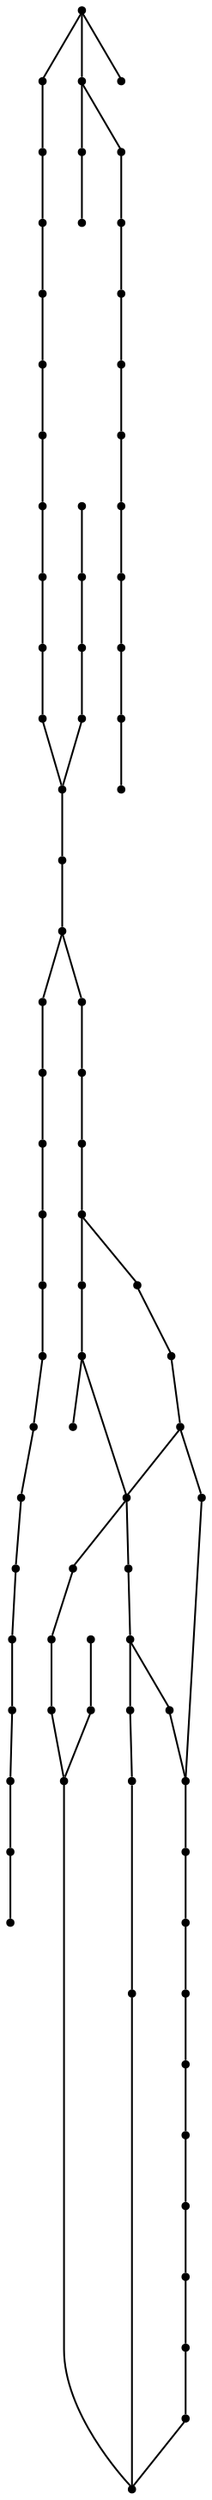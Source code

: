 digraph G {
	graph [bb="-977.37,-487.89,705.58,424.15",
		inputscale=0.0002719999999996503,
		margin=0,
		outputorder=nodesfirst,
		truecolor=true
	];
	node [label="\N"];
	280899394	 [color=black,
		comment="50.7699783,15.0557734!",
		height=0.05,
		label=280899394,
		pos="52.313,422.35",
		shape=point,
		width=0.05];
	1188192969	 [color=black,
		comment="50.7695568,15.0553832!",
		height=0.05,
		label=1188192969,
		pos="-50.975,310.78",
		shape=point,
		width=0.05];
	280899394 -> 1188192969	 [color=black,
		dir=none,
		pos="50.853,420.78 39.181,408.17 -38.801,323.93 -49.709,312.15"];
	280899400	 [color=black,
		comment="50.7694330,15.0552685!",
		height=0.05,
		label=280899400,
		pos="-81.337,278.01",
		shape=point,
		width=0.05];
	1188192969 -> 280899400	 [color=black,
		dir=none,
		pos="-52.28,309.37 -57.274,303.98 -75.144,284.69 -80.071,279.37"];
	280899392	 [color=black,
		comment="50.7676600,15.0551063!",
		height=0.05,
		label=280899392,
		pos="-124.27,-191.32",
		shape=point,
		width=0.05];
	1989876140	 [color=black,
		comment="50.7678781,15.0552589!",
		height=0.05,
		label=1989876140,
		pos="-83.878,-133.58",
		shape=point,
		width=0.05];
	280899392 -> 1989876140	 [color=black,
		dir=none,
		pos="-122.93,-189.39 -116.69,-180.47 -90.588,-143.17 -84.954,-135.12"];
	4718393722	 [color=black,
		comment="50.7677516,15.0549735!",
		height=0.05,
		label=4718393722,
		pos="-159.43,-167.07",
		shape=point,
		width=0.05];
	280899392 -> 4718393722	 [color=black,
		dir=none,
		pos="-125.78,-190.27 -131.46,-186.36 -151.51,-172.53 -157.63,-168.3"];
	1994490297	 [color=black,
		comment="50.7679599,15.0553160!",
		height=0.05,
		label=1994490297,
		pos="-68.764,-111.93",
		shape=point,
		width=0.05];
	1989876140 -> 1994490297	 [color=black,
		dir=none,
		pos="-82.692,-131.88 -79.909,-127.9 -72.973,-117.96 -70.072,-113.8"];
	1994490294	 [color=black,
		comment="50.7681382,15.0553684!",
		height=0.05,
		label=1994490294,
		pos="-54.893,-64.733",
		shape=point,
		width=0.05];
	1994490297 -> 1994490294	 [color=black,
		dir=none,
		pos="-68.168,-109.9 -65.886,-102.14 -57.722,-74.36 -55.471,-66.701"];
	660816084	 [color=black,
		comment="50.7682056,15.0553965!",
		height=0.05,
		label=660816084,
		pos="-47.455,-46.892",
		shape=point,
		width=0.05];
	1994490294 -> 660816084	 [color=black,
		dir=none,
		pos="-54.097,-62.824 -52.658,-59.372 -49.641,-52.136 -48.223,-48.734"];
	660816081	 [color=black,
		comment="50.7683711,15.0544869!",
		height=0.05,
		label=660816081,
		pos="-288.23,-3.083",
		shape=point,
		width=0.05];
	1994490294 -> 660816081	 [color=black,
		dir=none,
		pos="-56.637,-64.272 -76.822,-58.939 -265.8,-9.0093 -286.41,-3.5641"];
	280899403	 [color=black,
		comment="50.7684209,15.0554864!",
		height=0.05,
		label=280899403,
		pos="-23.658,10.099",
		shape=point,
		width=0.05];
	660816084 -> 280899403	 [color=black,
		dir=none,
		pos="-46.663,-44.996 -43.05,-36.343 -28.146,-0.65035 -24.477,8.1376"];
	1989876137	 [color=black,
		comment="50.7684842,15.0555327!",
		height=0.05,
		label=1989876137,
		pos="-11.402,26.855",
		shape=point,
		width=0.05];
	280899403 -> 1989876137	 [color=black,
		dir=none,
		pos="-22.527,11.646 -20.251,14.757 -15.131,21.757 -12.714,25.062"];
	4719094964	 [color=black,
		comment="50.7685549,15.0555903!",
		height=0.05,
		label=4719094964,
		pos="3.8451,45.57",
		shape=point,
		width=0.05];
	1989876137 -> 4719094964	 [color=black,
		dir=none,
		pos="-9.9949,28.582 -7.046,32.202 -0.2575,40.534 2.5714,44.007"];
	4718333375	 [color=black,
		comment="50.7685705,15.0556044!",
		height=0.05,
		label=4718333375,
		pos="7.5775,49.699",
		shape=point,
		width=0.05];
	4719094964 -> 4718333375	 [color=black,
		dir=none,
		pos="5.3632,47.25 5.6215,47.535 5.8891,47.831 6.1451,48.115"];
	4719102209	 [color=black,
		comment="50.7686112,15.0556540!",
		height=0.05,
		label=4719102209,
		pos="20.707,60.473",
		shape=point,
		width=0.05];
	4718333375 -> 4719102209	 [color=black,
		dir=none,
		pos="9.1874,51.02 11.707,53.088 16.556,57.067 19.084,59.141"];
	280899406	 [color=black,
		comment="50.7689427,15.0560584!",
		height=0.05,
		label=280899406,
		pos="127.75,148.22",
		shape=point,
		width=0.05];
	4719102209 -> 280899406	 [color=black,
		dir=none,
		pos="22.22,61.713 34.215,71.546 113.78,136.77 126.14,146.9"];
	1288250164	 [color=black,
		comment="50.7690494,15.0559087!",
		height=0.05,
		label=1288250164,
		pos="88.127,176.47",
		shape=point,
		width=0.05];
	280899406 -> 1288250164	 [color=black,
		dir=none,
		pos="126.05,149.44 119.53,154.08 96.21,170.71 89.78,175.29"];
	472975822	 [color=black,
		comment="50.7692106,15.0576140!",
		height=0.05,
		label=472975822,
		pos="539.53,219.14",
		shape=point,
		width=0.05];
	4718333331	 [color=black,
		comment="50.7691879,15.0575559!",
		height=0.05,
		label=4718333331,
		pos="524.15,213.13",
		shape=point,
		width=0.05];
	472975822 -> 4718333331	 [color=black,
		dir=none,
		pos="537.64,218.4 534.69,217.25 529.01,215.03 526.05,213.87"];
	4687215367	 [color=black,
		comment="50.7693474,15.0577072!",
		height=0.05,
		label=4687215367,
		pos="564.2,255.35",
		shape=point,
		width=0.05];
	472975822 -> 4687215367	 [color=black,
		dir=none,
		pos="540.59,220.69 544.65,226.65 559.17,247.96 563.17,253.84"];
	606914833	 [color=black,
		comment="50.7690765,15.0582345!",
		height=0.05,
		label=606914833,
		pos="703.78,183.64",
		shape=point,
		width=0.05];
	472975822 -> 606914833	 [color=black,
		dir=none,
		pos="541.38,218.74 558.15,215.11 684.1,187.89 701.73,184.08"];
	4718333332	 [color=black,
		comment="50.7691607,15.0575084!",
		height=0.05,
		label=4718333332,
		pos="511.58,205.93",
		shape=point,
		width=0.05];
	4718333331 -> 4718333332	 [color=black,
		dir=none,
		pos="522.19,212 519.76,210.61 515.65,208.26 513.33,206.93"];
	4887586997	 [color=black,
		comment="50.7691494,15.0574971!",
		height=0.05,
		label=4887586997,
		pos="508.59,202.94",
		shape=point,
		width=0.05];
	4718333332 -> 4887586997	 [color=black,
		dir=none,
		pos="510.08,204.43 509.71,204.06 509.33,203.69 509.05,203.4"];
	4718393730	 [color=black,
		comment="50.7691228,15.0574705!",
		height=0.05,
		label=4718393730,
		pos="501.55,195.9",
		shape=point,
		width=0.05];
	4887586997 -> 4718393730	 [color=black,
		dir=none,
		pos="507.23,201.58 506.08,200.43 504.42,198.77 503.2,197.55"];
	503150229	 [color=black,
		comment="50.7689727,15.0573880!",
		height=0.05,
		label=503150229,
		pos="479.71,156.16",
		shape=point,
		width=0.05];
	4718393730 -> 503150229	 [color=black,
		dir=none,
		pos="500.61,194.19 497.01,187.65 484.16,164.27 480.62,157.82"];
	980025959	 [color=black,
		comment="50.7684228,15.0571838!",
		height=0.05,
		label=980025959,
		pos="425.65,10.602",
		shape=point,
		width=0.05];
	503150229 -> 980025959	 [color=black,
		dir=none,
		pos="478.94,154.11 472.83,137.66 432.03,27.76 426.32,12.387"];
	280899464	 [color=black,
		comment="50.7675405,15.0567891!",
		height=0.05,
		label=280899464,
		pos="321.17,-222.95",
		shape=point,
		width=0.05];
	980025959 -> 280899464	 [color=black,
		dir=none,
		pos="424.87,8.8567 415.84,-11.347 331.22,-200.5 321.99,-221.13"];
	519420952	 [color=black,
		comment="50.7672675,15.0564900!",
		height=0.05,
		label=519420952,
		pos="242,-295.21",
		shape=point,
		width=0.05];
	280899464 -> 519420952	 [color=black,
		dir=none,
		pos="319.8,-224.2 310.27,-232.9 254.12,-284.15 243.67,-293.69"];
	1919425261	 [color=black,
		comment="50.7672236,15.0564274!",
		height=0.05,
		label=1919425261,
		pos="225.43,-306.83",
		shape=point,
		width=0.05];
	519420952 -> 1919425261	 [color=black,
		dir=none,
		pos="240.47,-296.28 237.4,-298.44 230.47,-303.3 227.2,-305.59"];
	519420953	 [color=black,
		comment="50.7671096,15.0563038!",
		height=0.05,
		label=519420953,
		pos="192.71,-337.01",
		shape=point,
		width=0.05];
	1919425261 -> 519420953	 [color=black,
		dir=none,
		pos="224.02,-308.13 218.64,-313.09 199.39,-330.85 194.08,-335.75"];
	4232427713	 [color=black,
		comment="50.7670158,15.0561917!",
		height=0.05,
		label=4232427713,
		pos="163.04,-361.84",
		shape=point,
		width=0.05];
	519420953 -> 4232427713	 [color=black,
		dir=none,
		pos="191.12,-338.34 185.92,-342.7 169.5,-356.43 164.5,-360.62"];
	4232425994	 [color=black,
		comment="50.7672369,15.0555174!",
		height=0.05,
		label=4232425994,
		pos="-15.452,-303.31",
		shape=point,
		width=0.05];
	4232427713 -> 4232425994	 [color=black,
		dir=none,
		pos="161.03,-361.18 142.65,-355.15 3.6215,-309.57 -13.685,-303.89"];
	4232427714	 [color=black,
		comment="50.7671994,15.0551022!",
		height=0.05,
		label=4232427714,
		pos="-125.36,-313.24",
		shape=point,
		width=0.05];
	4232425989	 [color=black,
		comment="50.7672228,15.0550446!",
		height=0.05,
		label=4232425989,
		pos="-140.6,-307.04",
		shape=point,
		width=0.05];
	4232427714 -> 4232425989	 [color=black,
		dir=none,
		pos="-127.23,-312.48 -130.15,-311.29 -135.78,-309 -138.72,-307.81"];
	280899410	 [color=black,
		comment="50.7673986,15.0546498!",
		height=0.05,
		label=280899410,
		pos="-245.11,-260.51",
		shape=point,
		width=0.05];
	4232425989 -> 280899410	 [color=black,
		dir=none,
		pos="-142.42,-306.24 -155.1,-300.59 -230.4,-267.06 -243.25,-261.34"];
	2295272694	 [color=black,
		comment="50.7676044,15.0541286!",
		height=0.05,
		label=2295272694,
		pos="-383.08,-206.03",
		shape=point,
		width=0.05];
	280899410 -> 2295272694	 [color=black,
		dir=none,
		pos="-247.06,-259.74 -262.65,-253.58 -366.81,-212.45 -381.38,-206.7"];
	4887587000	 [color=black,
		comment="50.7693720,15.0575959!",
		height=0.05,
		label=4887587000,
		pos="534.74,261.86",
		shape=point,
		width=0.05];
	4687215367 -> 4887587000	 [color=black,
		dir=none,
		pos="562.27,255.78 556.94,256.95 542.1,260.23 536.72,261.42"];
	4718333337	 [color=black,
		comment="50.7695494,15.0578470!",
		height=0.05,
		label=4718333337,
		pos="601.21,308.82",
		shape=point,
		width=0.05];
	4687215367 -> 4718333337	 [color=black,
		dir=none,
		pos="565.43,257.13 571.05,265.25 594.23,298.73 599.93,306.98"];
	2269952441	 [color=black,
		comment="50.7693867,15.0575292!",
		height=0.05,
		label=2269952441,
		pos="517.08,265.75",
		shape=point,
		width=0.05];
	4887587000 -> 2269952441	 [color=black,
		dir=none,
		pos="532.85,262.28 529.43,263.03 522.27,264.61 518.91,265.35"];
	5609977223	 [color=black,
		comment="50.7695177,15.0569343!",
		height=0.05,
		label=5609977223,
		pos="359.61,300.43",
		shape=point,
		width=0.05];
	2269952441 -> 5609977223	 [color=black,
		dir=none,
		pos="515.31,266.14 499.23,269.68 378.47,296.27 361.57,300"];
	1153301051	 [color=black,
		comment="50.7695515,15.0567809!",
		height=0.05,
		label=1153301051,
		pos="319,309.38",
		shape=point,
		width=0.05];
	5609977223 -> 1153301051	 [color=black,
		dir=none,
		pos="357.43,300.91 350.31,302.48 327.85,307.43 321,308.94"];
	499616814	 [color=black,
		comment="50.7696754,15.0562775!",
		height=0.05,
		label=499616814,
		pos="185.75,342.17",
		shape=point,
		width=0.05];
	1153301051 -> 499616814	 [color=black,
		dir=none,
		pos="317.12,309.84 302.19,313.51 203.14,337.89 187.76,341.68"];
	4718290271	 [color=black,
		comment="50.7697193,15.0562007!",
		height=0.05,
		label=4718290271,
		pos="165.42,353.79",
		shape=point,
		width=0.05];
	499616814 -> 4718290271	 [color=black,
		dir=none,
		pos="184.16,343.08 180.41,345.22 171.08,350.56 167.18,352.79"];
	3692610614	 [color=black,
		comment="50.7697571,15.0561598!",
		height=0.05,
		label=3692610614,
		pos="154.6,363.8",
		shape=point,
		width=0.05];
	4718290271 -> 3692610614	 [color=black,
		dir=none,
		pos="164.09,355.02 162.02,356.94 158.02,360.64 155.93,362.56"];
	3692610614 -> 280899394	 [color=black,
		dir=none,
		pos="152.82,364.82 140.4,371.92 66.711,414.11 54.137,421.31"];
	681272278	 [color=black,
		comment="50.7681548,15.0541882!",
		height=0.05,
		label=681272278,
		pos="-367.3,-60.339",
		shape=point,
		width=0.05];
	681272278 -> 660816081	 [color=black,
		dir=none,
		pos="-365.65,-59.143 -355.36,-51.692 -300.14,-11.704 -289.87,-4.2723"];
	945372211	 [color=black,
		comment="50.7683164,15.0539490!",
		height=0.05,
		label=945372211,
		pos="-430.62,-17.562",
		shape=point,
		width=0.05];
	681272278 -> 945372211	 [color=black,
		dir=none,
		pos="-368.86,-59.281 -377.55,-53.415 -419.75,-24.906 -428.87,-18.74"];
	4719094973	 [color=black,
		comment="50.7683820,15.0547052!",
		height=0.05,
		label=4719094973,
		pos="-230.45,-0.19771",
		shape=point,
		width=0.05];
	660816081 -> 4719094973	 [color=black,
		dir=none,
		pos="-286.31,-2.987 -277.54,-2.5489 -241.35,-0.74194 -232.44,-0.29703"];
	660816092	 [color=black,
		comment="50.7684983,15.0543233!",
		height=0.05,
		label=660816092,
		pos="-331.54,30.588",
		shape=point,
		width=0.05];
	660816081 -> 660816092	 [color=black,
		dir=none,
		pos="-289.67,-1.9627 -296.25,3.1493 -323.37,24.237 -330.05,29.429"];
	280899405	 [color=black,
		comment="50.7683932,15.0549295!",
		height=0.05,
		label=280899405,
		pos="-171.07,2.767",
		shape=point,
		width=0.05];
	4719094973 -> 280899405	 [color=black,
		dir=none,
		pos="-228.47,-0.099071 -219.46,0.35105 -182.27,2.2078 -173.12,2.6649"];
	660816091	 [color=black,
		comment="50.7685901,15.0549388!",
		height=0.05,
		label=660816091,
		pos="-168.61,54.888",
		shape=point,
		width=0.05];
	280899405 -> 660816091	 [color=black,
		dir=none,
		pos="-170.97,5.0065 -170.56,13.58 -169.11,44.256 -168.71,52.714"];
	4719094961	 [color=black,
		comment="50.7683923,15.0550420!",
		height=0.05,
		label=4719094961,
		pos="-141.29,2.5288",
		shape=point,
		width=0.05];
	280899405 -> 4719094961	 [color=black,
		dir=none,
		pos="-169.12,2.7514 -163.74,2.7083 -148.73,2.5883 -143.29,2.5448"];
	4718333377	 [color=black,
		comment="50.7679186,15.0533450!",
		height=0.05,
		label=4718333377,
		pos="-590.5,-122.86",
		shape=point,
		width=0.05];
	2295272694 -> 4718333377	 [color=black,
		dir=none,
		pos="-384.87,-205.31 -403.87,-197.69 -567.97,-131.89 -588.41,-123.7"];
	945372153	 [color=black,
		comment="50.7679538,15.0532588!",
		height=0.05,
		label=945372153,
		pos="-613.32,-113.54",
		shape=point,
		width=0.05];
	4718333377 -> 945372153	 [color=black,
		dir=none,
		pos="-592.29,-122.13 -596.49,-120.42 -606.96,-116.14 -611.34,-114.35"];
	4718333378	 [color=black,
		comment="50.7681553,15.0527460!",
		height=0.05,
		label=4718333378,
		pos="-749.06,-60.207",
		shape=point,
		width=0.05];
	945372153 -> 4718333378	 [color=black,
		dir=none,
		pos="-615.24,-112.79 -630.45,-106.81 -731.34,-67.168 -747.01,-61.01"];
	280899407	 [color=black,
		comment="50.7681902,15.0526152!",
		height=0.05,
		label=280899407,
		pos="-783.68,-50.968",
		shape=point,
		width=0.05];
	4718333378 -> 280899407	 [color=black,
		dir=none,
		pos="-750.92,-59.71 -756.87,-58.121 -775.43,-53.169 -781.64,-51.513"];
	3362478664	 [color=black,
		comment="50.7682025,15.0524058!",
		height=0.05,
		label=3362478664,
		pos="-839.11,-47.712",
		shape=point,
		width=0.05];
	280899407 -> 3362478664	 [color=black,
		dir=none,
		pos="-785.53,-50.86 -793.94,-50.366 -828.66,-48.327 -837.2,-47.824"];
	4718333379	 [color=black,
		comment="50.7682152,15.0520617!",
		height=0.05,
		label=4718333379,
		pos="-930.2,-44.351",
		shape=point,
		width=0.05];
	3362478664 -> 4718333379	 [color=black,
		dir=none,
		pos="-841.01,-47.642 -852.87,-47.205 -916.48,-44.857 -928.3,-44.42"];
	280899414	 [color=black,
		comment="50.7682047,15.0518903!",
		height=0.05,
		label=280899414,
		pos="-975.57,-47.13",
		shape=point,
		width=0.05];
	4718333379 -> 280899414	 [color=black,
		dir=none,
		pos="-932.15,-44.47 -939.61,-44.927 -966.31,-46.563 -973.67,-47.014"];
	4232425993	 [color=black,
		comment="50.7672647,15.0554326!",
		height=0.05,
		label=4232425993,
		pos="-37.899,-295.95",
		shape=point,
		width=0.05];
	4232425991	 [color=black,
		comment="50.7671988,15.0552802!",
		height=0.05,
		label=4232425991,
		pos="-78.24,-313.4",
		shape=point,
		width=0.05];
	4232425993 -> 4232425991	 [color=black,
		dir=none,
		pos="-39.632,-296.7 -46.268,-299.57 -70.012,-309.84 -76.558,-312.67"];
	4718393720	 [color=black,
		comment="50.7672830,15.0554285!",
		height=0.05,
		label=4718393720,
		pos="-38.984,-291.11",
		shape=point,
		width=0.05];
	4232425993 -> 4718393720	 [color=black,
		dir=none,
		pos="-38.34,-293.98 -38.416,-293.65 -38.493,-293.3 -38.568,-292.97"];
	4719102214	 [color=black,
		comment="50.7671856,15.0552325!",
		height=0.05,
		label=4719102214,
		pos="-90.867,-316.89",
		shape=point,
		width=0.05];
	4232425991 -> 4719102214	 [color=black,
		dir=none,
		pos="-80.213,-313.94 -82.655,-314.62 -86.774,-315.76 -89.111,-316.41"];
	4232425990	 [color=black,
		comment="50.7671861,15.0551823!",
		height=0.05,
		label=4232425990,
		pos="-104.15,-316.76",
		shape=point,
		width=0.05];
	4719102214 -> 4232425990	 [color=black,
		dir=none,
		pos="-92.943,-316.87 -95.512,-316.85 -99.848,-316.8 -102.31,-316.78"];
	4232425990 -> 4232427714	 [color=black,
		dir=none,
		pos="-106.11,-316.43 -110.05,-315.78 -118.91,-314.31 -123.09,-313.62"];
	4232425994 -> 4232425993	 [color=black,
		dir=none,
		pos="-17.213,-302.73 -21.347,-301.38 -31.648,-298 -35.956,-296.59"];
	1288250187	 [color=black,
		comment="50.7690971,15.0557797!",
		height=0.05,
		label=1288250187,
		pos="53.98,189.09",
		shape=point,
		width=0.05];
	1288250164 -> 1288250187	 [color=black,
		dir=none,
		pos="86.292,177.15 80.418,179.32 62.114,186.09 55.995,188.35"];
	1288250140	 [color=black,
		comment="50.7691030,15.0555100!",
		height=0.05,
		label=1288250140,
		pos="-17.411,190.66",
		shape=point,
		width=0.05];
	1288250187 -> 1288250140	 [color=black,
		dir=none,
		pos="51.921,189.14 41.496,189.37 -5.3544,190.39 -15.478,190.61"];
	1288250134	 [color=black,
		comment="50.7691082,15.0552729!",
		height=0.05,
		label=1288250134,
		pos="-80.173,192.03",
		shape=point,
		width=0.05];
	1288250140 -> 1288250134	 [color=black,
		dir=none,
		pos="-19.221,190.69 -28.226,190.89 -68.138,191.77 -77.976,191.98"];
	280899408	 [color=black,
		comment="50.7691299,15.0551089!",
		height=0.05,
		label=280899408,
		pos="-123.58,197.78",
		shape=point,
		width=0.05];
	1288250134 -> 280899408	 [color=black,
		dir=none,
		pos="-82.038,192.28 -89.179,193.22 -114.73,196.6 -121.77,197.54"];
	501666555	 [color=black,
		comment="50.7695720,15.0578893!",
		height=0.05,
		label=501666555,
		pos="612.4,314.8",
		shape=point,
		width=0.05];
	4718333337 -> 501666555	 [color=black,
		dir=none,
		pos="602.96,309.75 605.02,310.86 608.45,312.69 610.55,313.81"];
	660816088	 [color=black,
		comment="50.7687795,15.0549328!",
		height=0.05,
		label=660816088,
		pos="-170.2,105.02",
		shape=point,
		width=0.05];
	660816091 -> 660816088	 [color=black,
		dir=none,
		pos="-168.68,57.042 -168.94,65.289 -169.88,94.796 -170.13,102.93"];
	4718290254	 [color=black,
		comment="50.7688329,15.0549597!",
		height=0.05,
		label=4718290254,
		pos="-163.08,119.16",
		shape=point,
		width=0.05];
	660816088 -> 4718290254	 [color=black,
		dir=none,
		pos="-169.33,106.76 -167.96,109.47 -165.33,114.69 -163.96,117.41"];
	4718290254 -> 280899408	 [color=black,
		dir=none,
		pos="-162.25,120.8 -157.11,131.03 -129.53,185.94 -124.4,196.14"];
	4718333376	 [color=black,
		comment="50.7685654,15.0543124!",
		height=0.05,
		label=4718333376,
		pos="-334.42,48.349",
		shape=point,
		width=0.05];
	660816092 -> 4718333376	 [color=black,
		dir=none,
		pos="-331.85,32.488 -332.4,35.925 -333.57,43.128 -334.12,46.515"];
	4718290260	 [color=black,
		comment="50.7690295,15.0546096!",
		height=0.05,
		label=4718290260,
		pos="-255.75,171.2",
		shape=point,
		width=0.05];
	4718333376 -> 4718290260	 [color=black,
		dir=none,
		pos="-333.31,50.086 -324.5,63.851 -266.02,155.17 -256.94,169.35"];
	660816097	 [color=black,
		comment="50.7692561,15.0547583!",
		height=0.05,
		label=660816097,
		pos="-216.39,231.18",
		shape=point,
		width=0.05];
	4718290260 -> 660816097	 [color=black,
		dir=none,
		pos="-254.62,172.93 -248.87,181.69 -223.04,221.05 -217.46,229.56"];
	660816097 -> 280899408	 [color=black,
		dir=none,
		pos="-214.45,230.48 -202.37,226.14 -137.56,202.81 -125.51,198.47"];
	1989876174	 [color=black,
		comment="50.7665464,15.0578803!",
		height=0.05,
		label=1989876174,
		pos="610.02,-486.09",
		shape=point,
		width=0.05];
	4718392971	 [color=black,
		comment="50.7665907,15.0576843!",
		height=0.05,
		label=4718392971,
		pos="558.14,-474.37",
		shape=point,
		width=0.05];
	1989876174 -> 4718392971	 [color=black,
		dir=none,
		pos="607.79,-485.59 599.26,-483.66 568.72,-476.76 560.3,-474.85"];
	661332746	 [color=black,
		comment="50.7666355,15.0575082!",
		height=0.05,
		label=661332746,
		pos="511.52,-462.51",
		shape=point,
		width=0.05];
	4718392971 -> 661332746	 [color=black,
		dir=none,
		pos="556.14,-473.86 548.47,-471.91 521.03,-464.93 513.47,-463"];
	519420955	 [color=black,
		comment="50.7668855,15.0567840!",
		height=0.05,
		label=519420955,
		pos="319.82,-396.33",
		shape=point,
		width=0.05];
	661332746 -> 519420955	 [color=black,
		dir=none,
		pos="509.37,-461.76 489.63,-454.95 340.31,-403.4 321.72,-396.99"];
	519420955 -> 4232427713	 [color=black,
		dir=none,
		pos="318.06,-395.94 302.05,-392.42 181.82,-365.97 164.99,-362.27"];
	4718393721	 [color=black,
		comment="50.7673171,15.0554185!",
		height=0.05,
		label=4718393721,
		pos="-41.631,-282.08",
		shape=point,
		width=0.05];
	4718393720 -> 4718393721	 [color=black,
		dir=none,
		pos="-39.495,-289.37 -39.951,-287.81 -40.619,-285.54 -41.086,-283.94"];
	1919425267	 [color=black,
		comment="50.7675059,15.0552451!",
		height=0.05,
		label=1919425267,
		pos="-87.531,-232.11",
		shape=point,
		width=0.05];
	4718393721 -> 1919425267	 [color=black,
		dir=none,
		pos="-43.159,-280.42 -50.252,-272.7 -79.907,-240.41 -86.31,-233.44"];
	1919425267 -> 280899392	 [color=black,
		dir=none,
		pos="-88.754,-230.75 -94.332,-224.56 -117.34,-199.01 -123.01,-192.72"];
	4718393722 -> 681272278	 [color=black,
		dir=none,
		pos="-161.22,-166.15 -180.43,-156.28 -347.48,-70.516 -365.69,-61.165"];
	280899402	 [color=black,
		comment="50.7694794,15.0541125!",
		height=0.05,
		label=280899402,
		pos="-387.34,290.29",
		shape=point,
		width=0.05];
	4718290251	 [color=black,
		comment="50.7693174,15.0546205!",
		height=0.05,
		label=4718290251,
		pos="-252.87,247.41",
		shape=point,
		width=0.05];
	280899402 -> 4718290251	 [color=black,
		dir=none,
		pos="-385.44,289.68 -370.37,284.88 -270.42,253.01 -254.89,248.05"];
	4718290251 -> 660816097	 [color=black,
		dir=none,
		pos="-250.91,246.54 -244.51,243.69 -224.34,234.72 -218.19,231.98"];
	4719094961 -> 280899403	 [color=black,
		dir=none,
		pos="-139.25,2.6602 -124.97,3.5791 -40.218,9.0336 -25.756,9.9643"];
}
